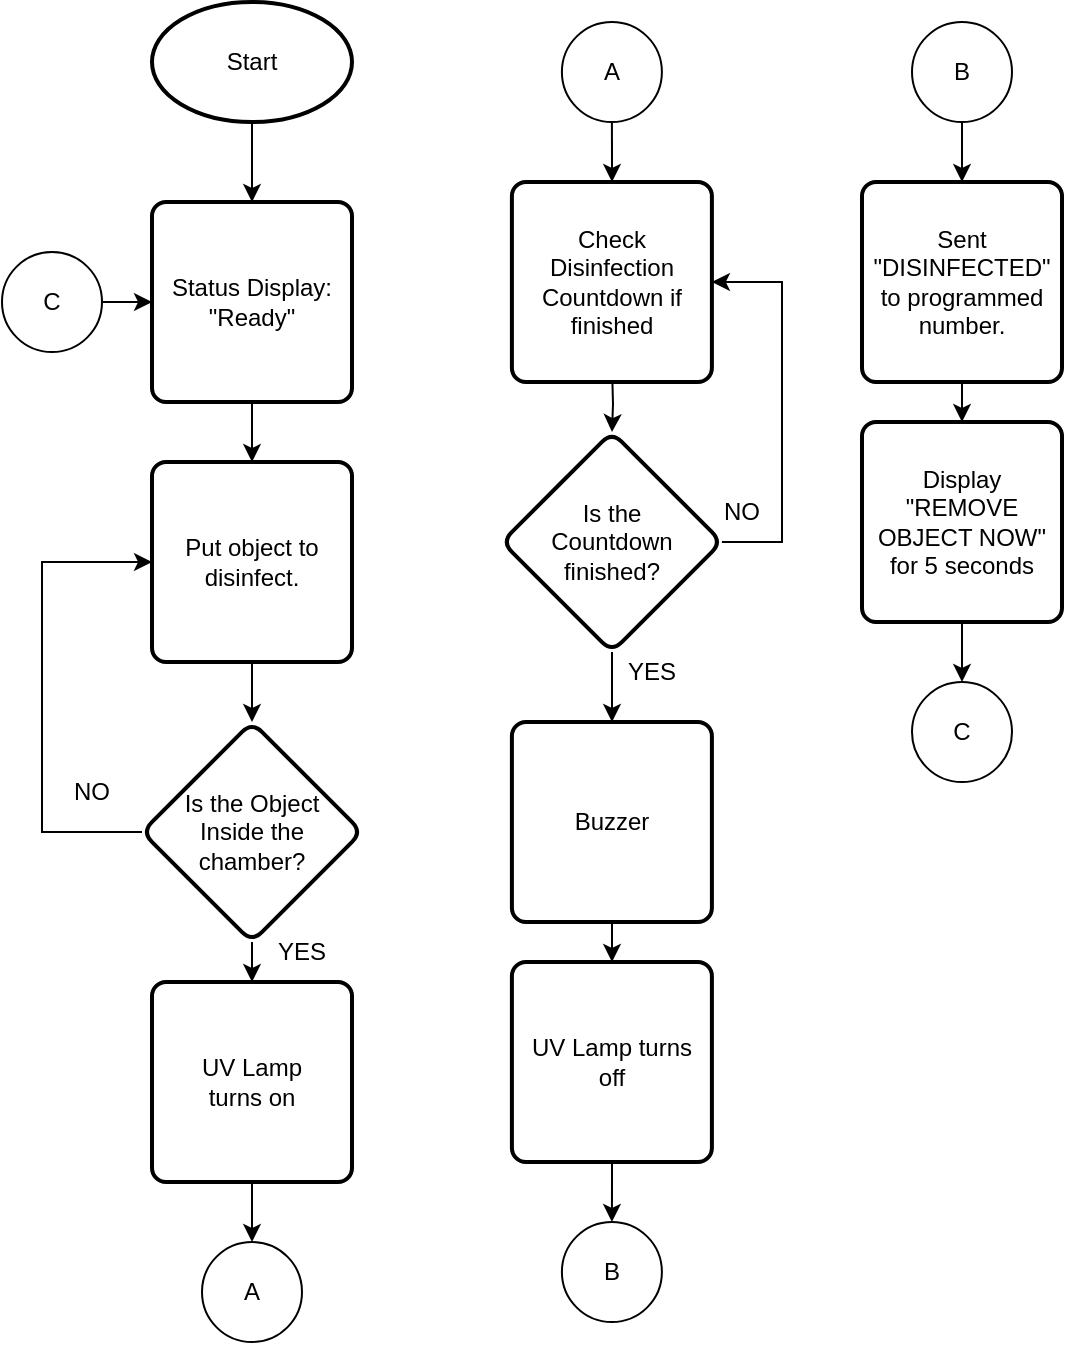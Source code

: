 <mxfile version="19.0.3" type="device"><diagram id="KXhqOYEsLitvZDo9TVAv" name="Page-1"><mxGraphModel dx="1170" dy="811" grid="1" gridSize="10" guides="1" tooltips="1" connect="1" arrows="1" fold="1" page="1" pageScale="1" pageWidth="850" pageHeight="1100" math="0" shadow="0"><root><mxCell id="0"/><mxCell id="1" parent="0"/><mxCell id="oKc-ubvL8AYSJ_YnXJsf-49" value="" style="edgeStyle=orthogonalEdgeStyle;rounded=0;orthogonalLoop=1;jettySize=auto;html=1;" edge="1" parent="1" source="xVSEaDrAPKf22dvdIjTo-2" target="ODO2O9pYmOoPaJmyjHmJ-1"><mxGeometry relative="1" as="geometry"/></mxCell><mxCell id="xVSEaDrAPKf22dvdIjTo-2" value="Start" style="strokeWidth=2;html=1;shape=mxgraph.flowchart.start_1;whiteSpace=wrap;" parent="1" vertex="1"><mxGeometry x="385" y="80" width="100" height="60" as="geometry"/></mxCell><mxCell id="ODO2O9pYmOoPaJmyjHmJ-7" value="" style="edgeStyle=orthogonalEdgeStyle;rounded=0;orthogonalLoop=1;jettySize=auto;html=1;" parent="1" source="xVSEaDrAPKf22dvdIjTo-13" target="xVSEaDrAPKf22dvdIjTo-21" edge="1"><mxGeometry relative="1" as="geometry"/></mxCell><mxCell id="ODO2O9pYmOoPaJmyjHmJ-13" style="edgeStyle=orthogonalEdgeStyle;rounded=0;orthogonalLoop=1;jettySize=auto;html=1;exitX=0;exitY=0.5;exitDx=0;exitDy=0;entryX=0;entryY=0.5;entryDx=0;entryDy=0;" parent="1" source="xVSEaDrAPKf22dvdIjTo-13" target="ODO2O9pYmOoPaJmyjHmJ-3" edge="1"><mxGeometry relative="1" as="geometry"><mxPoint x="330" y="360" as="targetPoint"/><Array as="points"><mxPoint x="330" y="495"/><mxPoint x="330" y="360"/></Array></mxGeometry></mxCell><mxCell id="xVSEaDrAPKf22dvdIjTo-13" value="Is the Object&lt;br&gt;Inside the chamber?" style="rhombus;whiteSpace=wrap;html=1;rounded=1;arcSize=14;strokeWidth=2;" parent="1" vertex="1"><mxGeometry x="380" y="440" width="110" height="110" as="geometry"/></mxCell><mxCell id="oKc-ubvL8AYSJ_YnXJsf-17" value="" style="edgeStyle=orthogonalEdgeStyle;rounded=0;orthogonalLoop=1;jettySize=auto;html=1;" edge="1" parent="1" source="xVSEaDrAPKf22dvdIjTo-21" target="oKc-ubvL8AYSJ_YnXJsf-1"><mxGeometry relative="1" as="geometry"/></mxCell><mxCell id="xVSEaDrAPKf22dvdIjTo-21" value="&lt;span style=&quot;&quot;&gt;UV Lamp&lt;br&gt;turns on&lt;/span&gt;" style="rounded=1;whiteSpace=wrap;html=1;absoluteArcSize=1;arcSize=14;strokeWidth=2;" parent="1" vertex="1"><mxGeometry x="385" y="570" width="100" height="100" as="geometry"/></mxCell><mxCell id="ODO2O9pYmOoPaJmyjHmJ-4" value="" style="edgeStyle=orthogonalEdgeStyle;rounded=0;orthogonalLoop=1;jettySize=auto;html=1;" parent="1" source="ODO2O9pYmOoPaJmyjHmJ-1" target="ODO2O9pYmOoPaJmyjHmJ-3" edge="1"><mxGeometry relative="1" as="geometry"/></mxCell><mxCell id="ODO2O9pYmOoPaJmyjHmJ-1" value="Status Display: &quot;Ready&quot;" style="rounded=1;whiteSpace=wrap;html=1;absoluteArcSize=1;arcSize=14;strokeWidth=2;" parent="1" vertex="1"><mxGeometry x="385" y="180" width="100" height="100" as="geometry"/></mxCell><mxCell id="ODO2O9pYmOoPaJmyjHmJ-6" value="" style="edgeStyle=orthogonalEdgeStyle;rounded=0;orthogonalLoop=1;jettySize=auto;html=1;" parent="1" source="ODO2O9pYmOoPaJmyjHmJ-3" target="xVSEaDrAPKf22dvdIjTo-13" edge="1"><mxGeometry relative="1" as="geometry"/></mxCell><mxCell id="ODO2O9pYmOoPaJmyjHmJ-3" value="Put object to disinfect." style="rounded=1;whiteSpace=wrap;html=1;absoluteArcSize=1;arcSize=14;strokeWidth=2;" parent="1" vertex="1"><mxGeometry x="385" y="310" width="100" height="100" as="geometry"/></mxCell><mxCell id="ODO2O9pYmOoPaJmyjHmJ-11" value="YES" style="text;html=1;strokeColor=none;fillColor=none;align=center;verticalAlign=middle;whiteSpace=wrap;rounded=0;" parent="1" vertex="1"><mxGeometry x="430" y="540" width="60" height="30" as="geometry"/></mxCell><mxCell id="ODO2O9pYmOoPaJmyjHmJ-12" value="NO" style="text;html=1;strokeColor=none;fillColor=none;align=center;verticalAlign=middle;whiteSpace=wrap;rounded=0;" parent="1" vertex="1"><mxGeometry x="325" y="460" width="60" height="30" as="geometry"/></mxCell><mxCell id="oKc-ubvL8AYSJ_YnXJsf-1" value="A" style="ellipse;whiteSpace=wrap;html=1;aspect=fixed;" vertex="1" parent="1"><mxGeometry x="410" y="700" width="50" height="50" as="geometry"/></mxCell><mxCell id="oKc-ubvL8AYSJ_YnXJsf-28" value="" style="edgeStyle=orthogonalEdgeStyle;rounded=0;orthogonalLoop=1;jettySize=auto;html=1;" edge="1" parent="1" source="oKc-ubvL8AYSJ_YnXJsf-18" target="oKc-ubvL8AYSJ_YnXJsf-20"><mxGeometry relative="1" as="geometry"/></mxCell><mxCell id="oKc-ubvL8AYSJ_YnXJsf-18" value="A" style="ellipse;whiteSpace=wrap;html=1;aspect=fixed;" vertex="1" parent="1"><mxGeometry x="589.95" y="90" width="50" height="50" as="geometry"/></mxCell><mxCell id="oKc-ubvL8AYSJ_YnXJsf-19" value="" style="edgeStyle=orthogonalEdgeStyle;rounded=0;orthogonalLoop=1;jettySize=auto;html=1;" edge="1" parent="1" target="oKc-ubvL8AYSJ_YnXJsf-23"><mxGeometry relative="1" as="geometry"><mxPoint x="614.95" y="260" as="sourcePoint"/></mxGeometry></mxCell><mxCell id="oKc-ubvL8AYSJ_YnXJsf-20" value="Check Disinfection Countdown if finished" style="rounded=1;whiteSpace=wrap;html=1;absoluteArcSize=1;arcSize=14;strokeWidth=2;" vertex="1" parent="1"><mxGeometry x="564.95" y="170" width="100" height="100" as="geometry"/></mxCell><mxCell id="oKc-ubvL8AYSJ_YnXJsf-22" value="" style="edgeStyle=orthogonalEdgeStyle;rounded=0;orthogonalLoop=1;jettySize=auto;html=1;" edge="1" parent="1" source="oKc-ubvL8AYSJ_YnXJsf-23" target="oKc-ubvL8AYSJ_YnXJsf-27"><mxGeometry relative="1" as="geometry"/></mxCell><mxCell id="oKc-ubvL8AYSJ_YnXJsf-35" style="edgeStyle=orthogonalEdgeStyle;rounded=0;orthogonalLoop=1;jettySize=auto;html=1;exitX=1;exitY=0.5;exitDx=0;exitDy=0;entryX=1;entryY=0.5;entryDx=0;entryDy=0;" edge="1" parent="1" source="oKc-ubvL8AYSJ_YnXJsf-23" target="oKc-ubvL8AYSJ_YnXJsf-20"><mxGeometry relative="1" as="geometry"><mxPoint x="690" y="210" as="targetPoint"/><Array as="points"><mxPoint x="700" y="350"/><mxPoint x="700" y="220"/></Array></mxGeometry></mxCell><mxCell id="oKc-ubvL8AYSJ_YnXJsf-23" value="Is the&lt;br&gt;Countdown finished?" style="rhombus;whiteSpace=wrap;html=1;rounded=1;arcSize=14;strokeWidth=2;" vertex="1" parent="1"><mxGeometry x="559.95" y="295" width="110" height="110" as="geometry"/></mxCell><mxCell id="oKc-ubvL8AYSJ_YnXJsf-24" value="YES" style="text;html=1;strokeColor=none;fillColor=none;align=center;verticalAlign=middle;whiteSpace=wrap;rounded=0;" vertex="1" parent="1"><mxGeometry x="604.95" y="400" width="60" height="30" as="geometry"/></mxCell><mxCell id="oKc-ubvL8AYSJ_YnXJsf-25" value="NO" style="text;html=1;strokeColor=none;fillColor=none;align=center;verticalAlign=middle;whiteSpace=wrap;rounded=0;" vertex="1" parent="1"><mxGeometry x="650" y="320" width="60" height="30" as="geometry"/></mxCell><mxCell id="oKc-ubvL8AYSJ_YnXJsf-34" value="" style="edgeStyle=orthogonalEdgeStyle;rounded=0;orthogonalLoop=1;jettySize=auto;html=1;" edge="1" parent="1" source="oKc-ubvL8AYSJ_YnXJsf-27" target="oKc-ubvL8AYSJ_YnXJsf-32"><mxGeometry relative="1" as="geometry"/></mxCell><mxCell id="oKc-ubvL8AYSJ_YnXJsf-27" value="Buzzer" style="rounded=1;whiteSpace=wrap;html=1;absoluteArcSize=1;arcSize=14;strokeWidth=2;" vertex="1" parent="1"><mxGeometry x="564.95" y="440" width="100" height="100" as="geometry"/></mxCell><mxCell id="oKc-ubvL8AYSJ_YnXJsf-40" value="" style="edgeStyle=orthogonalEdgeStyle;rounded=0;orthogonalLoop=1;jettySize=auto;html=1;" edge="1" parent="1" source="oKc-ubvL8AYSJ_YnXJsf-32" target="oKc-ubvL8AYSJ_YnXJsf-39"><mxGeometry relative="1" as="geometry"/></mxCell><mxCell id="oKc-ubvL8AYSJ_YnXJsf-32" value="UV Lamp turns&lt;br&gt;off" style="rounded=1;whiteSpace=wrap;html=1;absoluteArcSize=1;arcSize=14;strokeWidth=2;" vertex="1" parent="1"><mxGeometry x="564.95" y="560" width="100" height="100" as="geometry"/></mxCell><mxCell id="oKc-ubvL8AYSJ_YnXJsf-39" value="B" style="ellipse;whiteSpace=wrap;html=1;aspect=fixed;" vertex="1" parent="1"><mxGeometry x="589.95" y="690" width="50" height="50" as="geometry"/></mxCell><mxCell id="oKc-ubvL8AYSJ_YnXJsf-41" value="" style="edgeStyle=orthogonalEdgeStyle;rounded=0;orthogonalLoop=1;jettySize=auto;html=1;" edge="1" parent="1" source="oKc-ubvL8AYSJ_YnXJsf-42" target="oKc-ubvL8AYSJ_YnXJsf-43"><mxGeometry relative="1" as="geometry"/></mxCell><mxCell id="oKc-ubvL8AYSJ_YnXJsf-42" value="Sent &quot;DISINFECTED&quot; to programmed number." style="rounded=1;whiteSpace=wrap;html=1;absoluteArcSize=1;arcSize=14;strokeWidth=2;" vertex="1" parent="1"><mxGeometry x="740" y="170" width="100" height="100" as="geometry"/></mxCell><mxCell id="oKc-ubvL8AYSJ_YnXJsf-47" value="" style="edgeStyle=orthogonalEdgeStyle;rounded=0;orthogonalLoop=1;jettySize=auto;html=1;" edge="1" parent="1" source="oKc-ubvL8AYSJ_YnXJsf-43" target="oKc-ubvL8AYSJ_YnXJsf-46"><mxGeometry relative="1" as="geometry"/></mxCell><mxCell id="oKc-ubvL8AYSJ_YnXJsf-43" value="Display &quot;REMOVE OBJECT NOW&quot; for 5 seconds" style="rounded=1;whiteSpace=wrap;html=1;absoluteArcSize=1;arcSize=14;strokeWidth=2;" vertex="1" parent="1"><mxGeometry x="740" y="290" width="100" height="100" as="geometry"/></mxCell><mxCell id="oKc-ubvL8AYSJ_YnXJsf-45" value="" style="edgeStyle=orthogonalEdgeStyle;rounded=0;orthogonalLoop=1;jettySize=auto;html=1;" edge="1" parent="1" source="oKc-ubvL8AYSJ_YnXJsf-44" target="oKc-ubvL8AYSJ_YnXJsf-42"><mxGeometry relative="1" as="geometry"/></mxCell><mxCell id="oKc-ubvL8AYSJ_YnXJsf-44" value="B" style="ellipse;whiteSpace=wrap;html=1;aspect=fixed;" vertex="1" parent="1"><mxGeometry x="765" y="90" width="50" height="50" as="geometry"/></mxCell><mxCell id="oKc-ubvL8AYSJ_YnXJsf-46" value="C" style="ellipse;whiteSpace=wrap;html=1;aspect=fixed;" vertex="1" parent="1"><mxGeometry x="765" y="420" width="50" height="50" as="geometry"/></mxCell><mxCell id="oKc-ubvL8AYSJ_YnXJsf-50" value="" style="edgeStyle=orthogonalEdgeStyle;rounded=0;orthogonalLoop=1;jettySize=auto;html=1;" edge="1" parent="1" source="oKc-ubvL8AYSJ_YnXJsf-48" target="ODO2O9pYmOoPaJmyjHmJ-1"><mxGeometry relative="1" as="geometry"/></mxCell><mxCell id="oKc-ubvL8AYSJ_YnXJsf-48" value="C" style="ellipse;whiteSpace=wrap;html=1;aspect=fixed;" vertex="1" parent="1"><mxGeometry x="310" y="205" width="50" height="50" as="geometry"/></mxCell></root></mxGraphModel></diagram></mxfile>